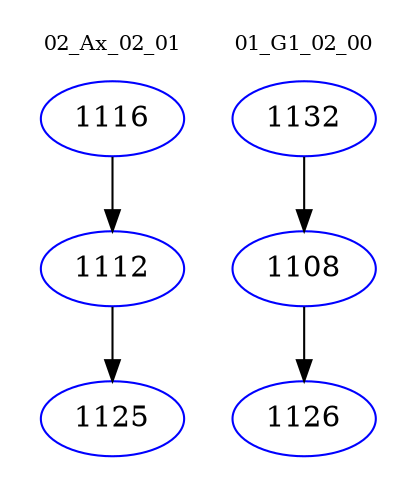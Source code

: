 digraph{
subgraph cluster_0 {
color = white
label = "02_Ax_02_01";
fontsize=10;
T0_1116 [label="1116", color="blue"]
T0_1116 -> T0_1112 [color="black"]
T0_1112 [label="1112", color="blue"]
T0_1112 -> T0_1125 [color="black"]
T0_1125 [label="1125", color="blue"]
}
subgraph cluster_1 {
color = white
label = "01_G1_02_00";
fontsize=10;
T1_1132 [label="1132", color="blue"]
T1_1132 -> T1_1108 [color="black"]
T1_1108 [label="1108", color="blue"]
T1_1108 -> T1_1126 [color="black"]
T1_1126 [label="1126", color="blue"]
}
}
